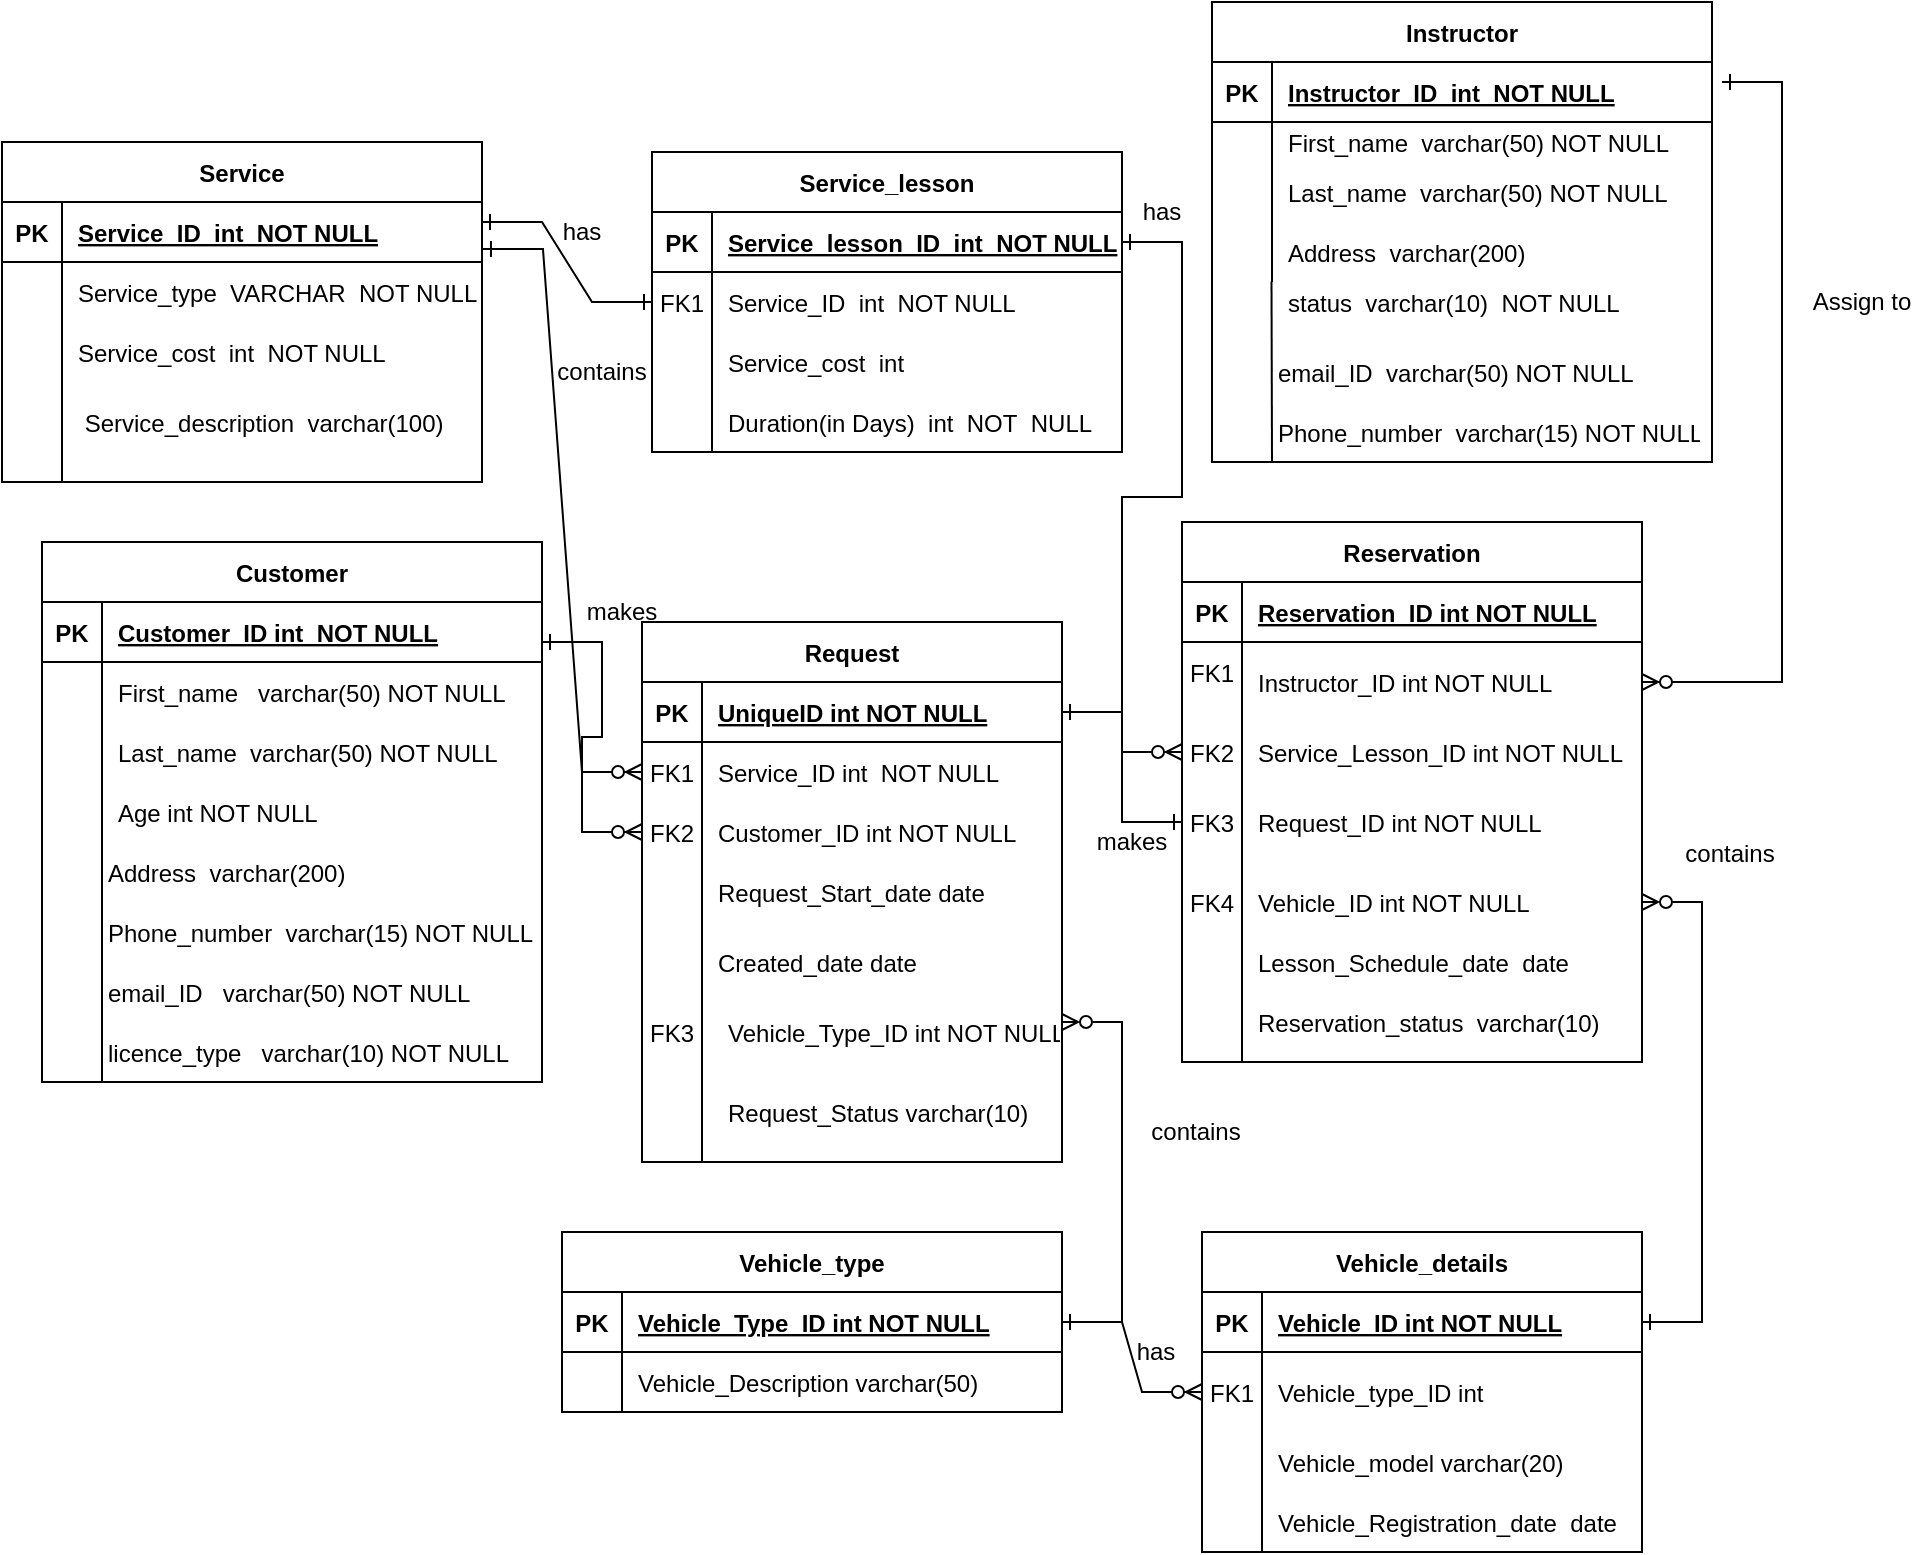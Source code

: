 <mxfile version="20.6.0" type="device"><diagram id="R2lEEEUBdFMjLlhIrx00" name="Page-1"><mxGraphModel dx="1038" dy="939" grid="0" gridSize="10" guides="1" tooltips="1" connect="1" arrows="1" fold="1" page="0" pageScale="1" pageWidth="850" pageHeight="1100" math="0" shadow="0" extFonts="Permanent Marker^https://fonts.googleapis.com/css?family=Permanent+Marker"><root><mxCell id="0"/><mxCell id="1" parent="0"/><mxCell id="l-3d-GQ9tcrO7dHnHEao-1" value="Customer" style="shape=table;startSize=30;container=1;collapsible=1;childLayout=tableLayout;fixedRows=1;rowLines=0;fontStyle=1;align=center;resizeLast=1;" parent="1" vertex="1"><mxGeometry x="300" y="60" width="250" height="270" as="geometry"/></mxCell><mxCell id="l-3d-GQ9tcrO7dHnHEao-2" value="" style="shape=tableRow;horizontal=0;startSize=0;swimlaneHead=0;swimlaneBody=0;fillColor=none;collapsible=0;dropTarget=0;points=[[0,0.5],[1,0.5]];portConstraint=eastwest;top=0;left=0;right=0;bottom=1;" parent="l-3d-GQ9tcrO7dHnHEao-1" vertex="1"><mxGeometry y="30" width="250" height="30" as="geometry"/></mxCell><mxCell id="l-3d-GQ9tcrO7dHnHEao-3" value="PK" style="shape=partialRectangle;connectable=0;fillColor=none;top=0;left=0;bottom=0;right=0;fontStyle=1;overflow=hidden;" parent="l-3d-GQ9tcrO7dHnHEao-2" vertex="1"><mxGeometry width="30" height="30" as="geometry"><mxRectangle width="30" height="30" as="alternateBounds"/></mxGeometry></mxCell><mxCell id="l-3d-GQ9tcrO7dHnHEao-4" value="Customer_ID int  NOT NULL" style="shape=partialRectangle;connectable=0;fillColor=none;top=0;left=0;bottom=0;right=0;align=left;spacingLeft=6;fontStyle=5;overflow=hidden;" parent="l-3d-GQ9tcrO7dHnHEao-2" vertex="1"><mxGeometry x="30" width="220" height="30" as="geometry"><mxRectangle width="220" height="30" as="alternateBounds"/></mxGeometry></mxCell><mxCell id="l-3d-GQ9tcrO7dHnHEao-5" value="" style="shape=tableRow;horizontal=0;startSize=0;swimlaneHead=0;swimlaneBody=0;fillColor=none;collapsible=0;dropTarget=0;points=[[0,0.5],[1,0.5]];portConstraint=eastwest;top=0;left=0;right=0;bottom=0;" parent="l-3d-GQ9tcrO7dHnHEao-1" vertex="1"><mxGeometry y="60" width="250" height="30" as="geometry"/></mxCell><mxCell id="l-3d-GQ9tcrO7dHnHEao-6" value="" style="shape=partialRectangle;connectable=0;fillColor=none;top=0;left=0;bottom=0;right=0;editable=1;overflow=hidden;" parent="l-3d-GQ9tcrO7dHnHEao-5" vertex="1"><mxGeometry width="30" height="30" as="geometry"><mxRectangle width="30" height="30" as="alternateBounds"/></mxGeometry></mxCell><mxCell id="l-3d-GQ9tcrO7dHnHEao-7" value="First_name   varchar(50) NOT NULL" style="shape=partialRectangle;connectable=0;fillColor=none;top=0;left=0;bottom=0;right=0;align=left;spacingLeft=6;overflow=hidden;" parent="l-3d-GQ9tcrO7dHnHEao-5" vertex="1"><mxGeometry x="30" width="220" height="30" as="geometry"><mxRectangle width="220" height="30" as="alternateBounds"/></mxGeometry></mxCell><mxCell id="l-3d-GQ9tcrO7dHnHEao-8" value="" style="shape=tableRow;horizontal=0;startSize=0;swimlaneHead=0;swimlaneBody=0;fillColor=none;collapsible=0;dropTarget=0;points=[[0,0.5],[1,0.5]];portConstraint=eastwest;top=0;left=0;right=0;bottom=0;" parent="l-3d-GQ9tcrO7dHnHEao-1" vertex="1"><mxGeometry y="90" width="250" height="30" as="geometry"/></mxCell><mxCell id="l-3d-GQ9tcrO7dHnHEao-9" value="" style="shape=partialRectangle;connectable=0;fillColor=none;top=0;left=0;bottom=0;right=0;editable=1;overflow=hidden;" parent="l-3d-GQ9tcrO7dHnHEao-8" vertex="1"><mxGeometry width="30" height="30" as="geometry"><mxRectangle width="30" height="30" as="alternateBounds"/></mxGeometry></mxCell><mxCell id="l-3d-GQ9tcrO7dHnHEao-10" value="Last_name  varchar(50) NOT NULL" style="shape=partialRectangle;connectable=0;fillColor=none;top=0;left=0;bottom=0;right=0;align=left;spacingLeft=6;overflow=hidden;" parent="l-3d-GQ9tcrO7dHnHEao-8" vertex="1"><mxGeometry x="30" width="220" height="30" as="geometry"><mxRectangle width="220" height="30" as="alternateBounds"/></mxGeometry></mxCell><mxCell id="l-3d-GQ9tcrO7dHnHEao-11" value="" style="shape=tableRow;horizontal=0;startSize=0;swimlaneHead=0;swimlaneBody=0;fillColor=none;collapsible=0;dropTarget=0;points=[[0,0.5],[1,0.5]];portConstraint=eastwest;top=0;left=0;right=0;bottom=0;" parent="l-3d-GQ9tcrO7dHnHEao-1" vertex="1"><mxGeometry y="120" width="250" height="30" as="geometry"/></mxCell><mxCell id="l-3d-GQ9tcrO7dHnHEao-12" value="" style="shape=partialRectangle;connectable=0;fillColor=none;top=0;left=0;bottom=0;right=0;editable=1;overflow=hidden;" parent="l-3d-GQ9tcrO7dHnHEao-11" vertex="1"><mxGeometry width="30" height="30" as="geometry"><mxRectangle width="30" height="30" as="alternateBounds"/></mxGeometry></mxCell><mxCell id="l-3d-GQ9tcrO7dHnHEao-13" value="Age int NOT NULL" style="shape=partialRectangle;connectable=0;fillColor=none;top=0;left=0;bottom=0;right=0;align=left;spacingLeft=6;overflow=hidden;" parent="l-3d-GQ9tcrO7dHnHEao-11" vertex="1"><mxGeometry x="30" width="220" height="30" as="geometry"><mxRectangle width="220" height="30" as="alternateBounds"/></mxGeometry></mxCell><mxCell id="l-3d-GQ9tcrO7dHnHEao-14" value="Address  varchar(200) " style="shape=partialRectangle;connectable=0;fillColor=none;top=0;left=0;bottom=0;right=0;align=left;spacingLeft=6;overflow=hidden;" parent="1" vertex="1"><mxGeometry x="325" y="210" width="150" height="30" as="geometry"><mxRectangle width="150" height="30" as="alternateBounds"/></mxGeometry></mxCell><mxCell id="l-3d-GQ9tcrO7dHnHEao-15" value="Phone_number  varchar(15) NOT NULL" style="shape=partialRectangle;connectable=0;fillColor=none;top=0;left=0;bottom=0;right=0;align=left;spacingLeft=6;overflow=hidden;" parent="1" vertex="1"><mxGeometry x="325" y="240" width="235" height="30" as="geometry"><mxRectangle width="150" height="30" as="alternateBounds"/></mxGeometry></mxCell><mxCell id="l-3d-GQ9tcrO7dHnHEao-16" value="" style="endArrow=none;html=1;rounded=0;" parent="1" edge="1"><mxGeometry width="50" height="50" relative="1" as="geometry"><mxPoint x="330" y="330" as="sourcePoint"/><mxPoint x="330" y="210" as="targetPoint"/></mxGeometry></mxCell><mxCell id="LC3FaNTReJZ8m2Snljhc-1" value="Request" style="shape=table;startSize=30;container=1;collapsible=1;childLayout=tableLayout;fixedRows=1;rowLines=0;fontStyle=1;align=center;resizeLast=1;" parent="1" vertex="1"><mxGeometry x="600" y="100" width="210" height="270" as="geometry"/></mxCell><mxCell id="LC3FaNTReJZ8m2Snljhc-2" value="" style="shape=tableRow;horizontal=0;startSize=0;swimlaneHead=0;swimlaneBody=0;fillColor=none;collapsible=0;dropTarget=0;points=[[0,0.5],[1,0.5]];portConstraint=eastwest;top=0;left=0;right=0;bottom=1;" parent="LC3FaNTReJZ8m2Snljhc-1" vertex="1"><mxGeometry y="30" width="210" height="30" as="geometry"/></mxCell><mxCell id="LC3FaNTReJZ8m2Snljhc-3" value="PK" style="shape=partialRectangle;connectable=0;fillColor=none;top=0;left=0;bottom=0;right=0;fontStyle=1;overflow=hidden;" parent="LC3FaNTReJZ8m2Snljhc-2" vertex="1"><mxGeometry width="30" height="30" as="geometry"><mxRectangle width="30" height="30" as="alternateBounds"/></mxGeometry></mxCell><mxCell id="LC3FaNTReJZ8m2Snljhc-4" value="UniqueID int NOT NULL" style="shape=partialRectangle;connectable=0;fillColor=none;top=0;left=0;bottom=0;right=0;align=left;spacingLeft=6;fontStyle=5;overflow=hidden;" parent="LC3FaNTReJZ8m2Snljhc-2" vertex="1"><mxGeometry x="30" width="180" height="30" as="geometry"><mxRectangle width="180" height="30" as="alternateBounds"/></mxGeometry></mxCell><mxCell id="LC3FaNTReJZ8m2Snljhc-5" value="" style="shape=tableRow;horizontal=0;startSize=0;swimlaneHead=0;swimlaneBody=0;fillColor=none;collapsible=0;dropTarget=0;points=[[0,0.5],[1,0.5]];portConstraint=eastwest;top=0;left=0;right=0;bottom=0;" parent="LC3FaNTReJZ8m2Snljhc-1" vertex="1"><mxGeometry y="60" width="210" height="30" as="geometry"/></mxCell><mxCell id="LC3FaNTReJZ8m2Snljhc-6" value="FK1" style="shape=partialRectangle;connectable=0;fillColor=none;top=0;left=0;bottom=0;right=0;editable=1;overflow=hidden;" parent="LC3FaNTReJZ8m2Snljhc-5" vertex="1"><mxGeometry width="30" height="30" as="geometry"><mxRectangle width="30" height="30" as="alternateBounds"/></mxGeometry></mxCell><mxCell id="LC3FaNTReJZ8m2Snljhc-7" value="Service_ID int  NOT NULL" style="shape=partialRectangle;connectable=0;fillColor=none;top=0;left=0;bottom=0;right=0;align=left;spacingLeft=6;overflow=hidden;" parent="LC3FaNTReJZ8m2Snljhc-5" vertex="1"><mxGeometry x="30" width="180" height="30" as="geometry"><mxRectangle width="180" height="30" as="alternateBounds"/></mxGeometry></mxCell><mxCell id="LC3FaNTReJZ8m2Snljhc-8" value="" style="shape=tableRow;horizontal=0;startSize=0;swimlaneHead=0;swimlaneBody=0;fillColor=none;collapsible=0;dropTarget=0;points=[[0,0.5],[1,0.5]];portConstraint=eastwest;top=0;left=0;right=0;bottom=0;" parent="LC3FaNTReJZ8m2Snljhc-1" vertex="1"><mxGeometry y="90" width="210" height="30" as="geometry"/></mxCell><mxCell id="LC3FaNTReJZ8m2Snljhc-9" value="" style="shape=partialRectangle;connectable=0;fillColor=none;top=0;left=0;bottom=0;right=0;editable=1;overflow=hidden;" parent="LC3FaNTReJZ8m2Snljhc-8" vertex="1"><mxGeometry width="30" height="30" as="geometry"><mxRectangle width="30" height="30" as="alternateBounds"/></mxGeometry></mxCell><mxCell id="LC3FaNTReJZ8m2Snljhc-10" value="Customer_ID int NOT NULL" style="shape=partialRectangle;connectable=0;fillColor=none;top=0;left=0;bottom=0;right=0;align=left;spacingLeft=6;overflow=hidden;" parent="LC3FaNTReJZ8m2Snljhc-8" vertex="1"><mxGeometry x="30" width="180" height="30" as="geometry"><mxRectangle width="180" height="30" as="alternateBounds"/></mxGeometry></mxCell><mxCell id="LC3FaNTReJZ8m2Snljhc-11" value="" style="shape=tableRow;horizontal=0;startSize=0;swimlaneHead=0;swimlaneBody=0;fillColor=none;collapsible=0;dropTarget=0;points=[[0,0.5],[1,0.5]];portConstraint=eastwest;top=0;left=0;right=0;bottom=0;" parent="LC3FaNTReJZ8m2Snljhc-1" vertex="1"><mxGeometry y="120" width="210" height="30" as="geometry"/></mxCell><mxCell id="LC3FaNTReJZ8m2Snljhc-12" value="" style="shape=partialRectangle;connectable=0;fillColor=none;top=0;left=0;bottom=0;right=0;editable=1;overflow=hidden;" parent="LC3FaNTReJZ8m2Snljhc-11" vertex="1"><mxGeometry width="30" height="30" as="geometry"><mxRectangle width="30" height="30" as="alternateBounds"/></mxGeometry></mxCell><mxCell id="LC3FaNTReJZ8m2Snljhc-13" value="Request_Start_date date" style="shape=partialRectangle;connectable=0;fillColor=none;top=0;left=0;bottom=0;right=0;align=left;spacingLeft=6;overflow=hidden;" parent="LC3FaNTReJZ8m2Snljhc-11" vertex="1"><mxGeometry x="30" width="180" height="30" as="geometry"><mxRectangle width="180" height="30" as="alternateBounds"/></mxGeometry></mxCell><mxCell id="LC3FaNTReJZ8m2Snljhc-27" value="email_ID   varchar(50) NOT NULL" style="shape=partialRectangle;connectable=0;fillColor=none;top=0;left=0;bottom=0;right=0;align=left;spacingLeft=6;overflow=hidden;" parent="1" vertex="1"><mxGeometry x="325" y="270" width="195" height="30" as="geometry"><mxRectangle width="150" height="30" as="alternateBounds"/></mxGeometry></mxCell><mxCell id="LC3FaNTReJZ8m2Snljhc-28" value="licence_type   varchar(10) NOT NULL" style="shape=partialRectangle;connectable=0;fillColor=none;top=0;left=0;bottom=0;right=0;align=left;spacingLeft=6;overflow=hidden;" parent="1" vertex="1"><mxGeometry x="325" y="300" width="215" height="30" as="geometry"><mxRectangle width="150" height="30" as="alternateBounds"/></mxGeometry></mxCell><mxCell id="LC3FaNTReJZ8m2Snljhc-29" value="" style="shape=tableRow;horizontal=0;startSize=0;swimlaneHead=0;swimlaneBody=0;fillColor=none;collapsible=0;dropTarget=0;points=[[0,0.5],[1,0.5]];portConstraint=eastwest;top=0;left=0;right=0;bottom=0;" parent="1" vertex="1"><mxGeometry x="610" y="300" width="180" height="30" as="geometry"/></mxCell><mxCell id="LC3FaNTReJZ8m2Snljhc-30" value="" style="shape=partialRectangle;connectable=0;fillColor=none;top=0;left=0;bottom=0;right=0;editable=1;overflow=hidden;" parent="LC3FaNTReJZ8m2Snljhc-29" vertex="1"><mxGeometry width="30" height="30" as="geometry"><mxRectangle width="30" height="30" as="alternateBounds"/></mxGeometry></mxCell><mxCell id="LC3FaNTReJZ8m2Snljhc-32" value="" style="shape=tableRow;horizontal=0;startSize=0;swimlaneHead=0;swimlaneBody=0;fillColor=none;collapsible=0;dropTarget=0;points=[[0,0.5],[1,0.5]];portConstraint=eastwest;top=0;left=0;right=0;bottom=0;" parent="1" vertex="1"><mxGeometry x="620" y="310" width="180" height="30" as="geometry"/></mxCell><mxCell id="LC3FaNTReJZ8m2Snljhc-33" value="" style="shape=partialRectangle;connectable=0;fillColor=none;top=0;left=0;bottom=0;right=0;editable=1;overflow=hidden;" parent="LC3FaNTReJZ8m2Snljhc-32" vertex="1"><mxGeometry width="30" height="30" as="geometry"><mxRectangle width="30" height="30" as="alternateBounds"/></mxGeometry></mxCell><mxCell id="LC3FaNTReJZ8m2Snljhc-35" value="" style="shape=tableRow;horizontal=0;startSize=0;swimlaneHead=0;swimlaneBody=0;fillColor=none;collapsible=0;dropTarget=0;points=[[0,0.5],[1,0.5]];portConstraint=eastwest;top=0;left=0;right=0;bottom=0;" parent="1" vertex="1"><mxGeometry x="630" y="320" width="180" height="30" as="geometry"/></mxCell><mxCell id="LC3FaNTReJZ8m2Snljhc-36" value="" style="shape=partialRectangle;connectable=0;fillColor=none;top=0;left=0;bottom=0;right=0;editable=1;overflow=hidden;" parent="LC3FaNTReJZ8m2Snljhc-35" vertex="1"><mxGeometry width="30" height="30" as="geometry"><mxRectangle width="30" height="30" as="alternateBounds"/></mxGeometry></mxCell><mxCell id="LC3FaNTReJZ8m2Snljhc-38" value="" style="shape=tableRow;horizontal=0;startSize=0;swimlaneHead=0;swimlaneBody=0;fillColor=none;collapsible=0;dropTarget=0;points=[[0,0.5],[1,0.5]];portConstraint=eastwest;top=0;left=0;right=0;bottom=0;" parent="1" vertex="1"><mxGeometry x="600" y="420" width="180" height="30" as="geometry"/></mxCell><mxCell id="LC3FaNTReJZ8m2Snljhc-39" value="" style="shape=partialRectangle;connectable=0;fillColor=none;top=0;left=0;bottom=0;right=0;editable=1;overflow=hidden;" parent="LC3FaNTReJZ8m2Snljhc-38" vertex="1"><mxGeometry width="30" height="30" as="geometry"><mxRectangle width="30" height="30" as="alternateBounds"/></mxGeometry></mxCell><mxCell id="LC3FaNTReJZ8m2Snljhc-37" value="" style="shape=partialRectangle;connectable=0;fillColor=none;top=0;left=0;bottom=0;right=0;align=left;spacingLeft=6;overflow=hidden;" parent="1" vertex="1"><mxGeometry x="630" y="410" width="150" height="30" as="geometry"><mxRectangle width="150" height="30" as="alternateBounds"/></mxGeometry></mxCell><mxCell id="LC3FaNTReJZ8m2Snljhc-34" value="Vehicle_Type_ID int NOT NULL" style="shape=partialRectangle;connectable=0;fillColor=none;top=0;left=0;bottom=0;right=0;align=left;spacingLeft=6;overflow=hidden;" parent="1" vertex="1"><mxGeometry x="635" y="290" width="175" height="30" as="geometry"><mxRectangle width="150" height="30" as="alternateBounds"/></mxGeometry></mxCell><mxCell id="LC3FaNTReJZ8m2Snljhc-31" value="Request_Status varchar(10)" style="shape=partialRectangle;connectable=0;fillColor=none;top=0;left=0;bottom=0;right=0;align=left;spacingLeft=6;overflow=hidden;" parent="1" vertex="1"><mxGeometry x="635" y="330" width="165" height="30" as="geometry"><mxRectangle width="150" height="30" as="alternateBounds"/></mxGeometry></mxCell><mxCell id="LC3FaNTReJZ8m2Snljhc-41" value="" style="endArrow=none;html=1;rounded=0;" parent="1" edge="1"><mxGeometry width="50" height="50" relative="1" as="geometry"><mxPoint x="630" y="370" as="sourcePoint"/><mxPoint x="630" y="250" as="targetPoint"/></mxGeometry></mxCell><mxCell id="LC3FaNTReJZ8m2Snljhc-42" value="" style="edgeStyle=entityRelationEdgeStyle;fontSize=12;html=1;endArrow=ERzeroToMany;startArrow=ERone;rounded=0;exitX=1.002;exitY=0.784;exitDx=0;exitDy=0;entryX=0;entryY=0.5;entryDx=0;entryDy=0;startFill=0;exitPerimeter=0;" parent="1" source="LC3FaNTReJZ8m2Snljhc-131" target="LC3FaNTReJZ8m2Snljhc-5" edge="1"><mxGeometry width="100" height="100" relative="1" as="geometry"><mxPoint x="570" y="200" as="sourcePoint"/><mxPoint x="670" y="100" as="targetPoint"/></mxGeometry></mxCell><mxCell id="LC3FaNTReJZ8m2Snljhc-70" value="Vehicle_details" style="shape=table;startSize=30;container=1;collapsible=1;childLayout=tableLayout;fixedRows=1;rowLines=0;fontStyle=1;align=center;resizeLast=1;" parent="1" vertex="1"><mxGeometry x="880" y="405" width="220" height="160" as="geometry"/></mxCell><mxCell id="LC3FaNTReJZ8m2Snljhc-71" value="" style="shape=tableRow;horizontal=0;startSize=0;swimlaneHead=0;swimlaneBody=0;fillColor=none;collapsible=0;dropTarget=0;points=[[0,0.5],[1,0.5]];portConstraint=eastwest;top=0;left=0;right=0;bottom=1;" parent="LC3FaNTReJZ8m2Snljhc-70" vertex="1"><mxGeometry y="30" width="220" height="30" as="geometry"/></mxCell><mxCell id="LC3FaNTReJZ8m2Snljhc-72" value="PK" style="shape=partialRectangle;connectable=0;fillColor=none;top=0;left=0;bottom=0;right=0;fontStyle=1;overflow=hidden;" parent="LC3FaNTReJZ8m2Snljhc-71" vertex="1"><mxGeometry width="30" height="30" as="geometry"><mxRectangle width="30" height="30" as="alternateBounds"/></mxGeometry></mxCell><mxCell id="LC3FaNTReJZ8m2Snljhc-73" value="Vehicle_ID int NOT NULL" style="shape=partialRectangle;connectable=0;fillColor=none;top=0;left=0;bottom=0;right=0;align=left;spacingLeft=6;fontStyle=5;overflow=hidden;" parent="LC3FaNTReJZ8m2Snljhc-71" vertex="1"><mxGeometry x="30" width="190" height="30" as="geometry"><mxRectangle width="190" height="30" as="alternateBounds"/></mxGeometry></mxCell><mxCell id="LC3FaNTReJZ8m2Snljhc-74" value="" style="shape=tableRow;horizontal=0;startSize=0;swimlaneHead=0;swimlaneBody=0;fillColor=none;collapsible=0;dropTarget=0;points=[[0,0.5],[1,0.5]];portConstraint=eastwest;top=0;left=0;right=0;bottom=0;" parent="LC3FaNTReJZ8m2Snljhc-70" vertex="1"><mxGeometry y="60" width="220" height="40" as="geometry"/></mxCell><mxCell id="LC3FaNTReJZ8m2Snljhc-75" value="" style="shape=partialRectangle;connectable=0;fillColor=none;top=0;left=0;bottom=0;right=0;editable=1;overflow=hidden;" parent="LC3FaNTReJZ8m2Snljhc-74" vertex="1"><mxGeometry width="30" height="40" as="geometry"><mxRectangle width="30" height="40" as="alternateBounds"/></mxGeometry></mxCell><mxCell id="LC3FaNTReJZ8m2Snljhc-76" value="Vehicle_type_ID int" style="shape=partialRectangle;connectable=0;fillColor=none;top=0;left=0;bottom=0;right=0;align=left;spacingLeft=6;overflow=hidden;" parent="LC3FaNTReJZ8m2Snljhc-74" vertex="1"><mxGeometry x="30" width="190" height="40" as="geometry"><mxRectangle width="190" height="40" as="alternateBounds"/></mxGeometry></mxCell><mxCell id="LC3FaNTReJZ8m2Snljhc-77" value="" style="shape=tableRow;horizontal=0;startSize=0;swimlaneHead=0;swimlaneBody=0;fillColor=none;collapsible=0;dropTarget=0;points=[[0,0.5],[1,0.5]];portConstraint=eastwest;top=0;left=0;right=0;bottom=0;" parent="LC3FaNTReJZ8m2Snljhc-70" vertex="1"><mxGeometry y="100" width="220" height="30" as="geometry"/></mxCell><mxCell id="LC3FaNTReJZ8m2Snljhc-78" value="" style="shape=partialRectangle;connectable=0;fillColor=none;top=0;left=0;bottom=0;right=0;editable=1;overflow=hidden;" parent="LC3FaNTReJZ8m2Snljhc-77" vertex="1"><mxGeometry width="30" height="30" as="geometry"><mxRectangle width="30" height="30" as="alternateBounds"/></mxGeometry></mxCell><mxCell id="LC3FaNTReJZ8m2Snljhc-79" value="Vehicle_model varchar(20)" style="shape=partialRectangle;connectable=0;fillColor=none;top=0;left=0;bottom=0;right=0;align=left;spacingLeft=6;overflow=hidden;" parent="LC3FaNTReJZ8m2Snljhc-77" vertex="1"><mxGeometry x="30" width="190" height="30" as="geometry"><mxRectangle width="190" height="30" as="alternateBounds"/></mxGeometry></mxCell><mxCell id="LC3FaNTReJZ8m2Snljhc-80" value="" style="shape=tableRow;horizontal=0;startSize=0;swimlaneHead=0;swimlaneBody=0;fillColor=none;collapsible=0;dropTarget=0;points=[[0,0.5],[1,0.5]];portConstraint=eastwest;top=0;left=0;right=0;bottom=0;" parent="LC3FaNTReJZ8m2Snljhc-70" vertex="1"><mxGeometry y="130" width="220" height="30" as="geometry"/></mxCell><mxCell id="LC3FaNTReJZ8m2Snljhc-81" value="" style="shape=partialRectangle;connectable=0;fillColor=none;top=0;left=0;bottom=0;right=0;editable=1;overflow=hidden;" parent="LC3FaNTReJZ8m2Snljhc-80" vertex="1"><mxGeometry width="30" height="30" as="geometry"><mxRectangle width="30" height="30" as="alternateBounds"/></mxGeometry></mxCell><mxCell id="LC3FaNTReJZ8m2Snljhc-82" value="Vehicle_Registration_date  date" style="shape=partialRectangle;connectable=0;fillColor=none;top=0;left=0;bottom=0;right=0;align=left;spacingLeft=6;overflow=hidden;" parent="LC3FaNTReJZ8m2Snljhc-80" vertex="1"><mxGeometry x="30" width="190" height="30" as="geometry"><mxRectangle width="190" height="30" as="alternateBounds"/></mxGeometry></mxCell><mxCell id="LC3FaNTReJZ8m2Snljhc-84" value="" style="edgeStyle=entityRelationEdgeStyle;fontSize=12;html=1;endArrow=ERone;startArrow=ERzeroToMany;rounded=0;startFill=0;endFill=0;" parent="1" target="LC3FaNTReJZ8m2Snljhc-144" edge="1"><mxGeometry width="100" height="100" relative="1" as="geometry"><mxPoint x="810" y="300" as="sourcePoint"/><mxPoint x="790" y="380" as="targetPoint"/></mxGeometry></mxCell><mxCell id="LC3FaNTReJZ8m2Snljhc-85" value="Reservation" style="shape=table;startSize=30;container=1;collapsible=1;childLayout=tableLayout;fixedRows=1;rowLines=0;fontStyle=1;align=center;resizeLast=1;" parent="1" vertex="1"><mxGeometry x="870" y="50" width="230" height="270" as="geometry"/></mxCell><mxCell id="LC3FaNTReJZ8m2Snljhc-86" value="" style="shape=tableRow;horizontal=0;startSize=0;swimlaneHead=0;swimlaneBody=0;fillColor=none;collapsible=0;dropTarget=0;points=[[0,0.5],[1,0.5]];portConstraint=eastwest;top=0;left=0;right=0;bottom=1;" parent="LC3FaNTReJZ8m2Snljhc-85" vertex="1"><mxGeometry y="30" width="230" height="30" as="geometry"/></mxCell><mxCell id="LC3FaNTReJZ8m2Snljhc-87" value="PK" style="shape=partialRectangle;connectable=0;fillColor=none;top=0;left=0;bottom=0;right=0;fontStyle=1;overflow=hidden;" parent="LC3FaNTReJZ8m2Snljhc-86" vertex="1"><mxGeometry width="30" height="30" as="geometry"><mxRectangle width="30" height="30" as="alternateBounds"/></mxGeometry></mxCell><mxCell id="LC3FaNTReJZ8m2Snljhc-88" value="Reservation_ID int NOT NULL" style="shape=partialRectangle;connectable=0;fillColor=none;top=0;left=0;bottom=0;right=0;align=left;spacingLeft=6;fontStyle=5;overflow=hidden;" parent="LC3FaNTReJZ8m2Snljhc-86" vertex="1"><mxGeometry x="30" width="200" height="30" as="geometry"><mxRectangle width="200" height="30" as="alternateBounds"/></mxGeometry></mxCell><mxCell id="LC3FaNTReJZ8m2Snljhc-89" value="" style="shape=tableRow;horizontal=0;startSize=0;swimlaneHead=0;swimlaneBody=0;fillColor=none;collapsible=0;dropTarget=0;points=[[0,0.5],[1,0.5]];portConstraint=eastwest;top=0;left=0;right=0;bottom=0;" parent="LC3FaNTReJZ8m2Snljhc-85" vertex="1"><mxGeometry y="60" width="230" height="40" as="geometry"/></mxCell><mxCell id="LC3FaNTReJZ8m2Snljhc-90" value="" style="shape=partialRectangle;connectable=0;fillColor=none;top=0;left=0;bottom=0;right=0;editable=1;overflow=hidden;" parent="LC3FaNTReJZ8m2Snljhc-89" vertex="1"><mxGeometry width="30" height="40" as="geometry"><mxRectangle width="30" height="40" as="alternateBounds"/></mxGeometry></mxCell><mxCell id="LC3FaNTReJZ8m2Snljhc-91" value="Instructor_ID int NOT NULL" style="shape=partialRectangle;connectable=0;fillColor=none;top=0;left=0;bottom=0;right=0;align=left;spacingLeft=6;overflow=hidden;" parent="LC3FaNTReJZ8m2Snljhc-89" vertex="1"><mxGeometry x="30" width="200" height="40" as="geometry"><mxRectangle width="200" height="40" as="alternateBounds"/></mxGeometry></mxCell><mxCell id="LC3FaNTReJZ8m2Snljhc-92" value="" style="shape=tableRow;horizontal=0;startSize=0;swimlaneHead=0;swimlaneBody=0;fillColor=none;collapsible=0;dropTarget=0;points=[[0,0.5],[1,0.5]];portConstraint=eastwest;top=0;left=0;right=0;bottom=0;" parent="LC3FaNTReJZ8m2Snljhc-85" vertex="1"><mxGeometry y="100" width="230" height="30" as="geometry"/></mxCell><mxCell id="LC3FaNTReJZ8m2Snljhc-93" value="" style="shape=partialRectangle;connectable=0;fillColor=none;top=0;left=0;bottom=0;right=0;editable=1;overflow=hidden;" parent="LC3FaNTReJZ8m2Snljhc-92" vertex="1"><mxGeometry width="30" height="30" as="geometry"><mxRectangle width="30" height="30" as="alternateBounds"/></mxGeometry></mxCell><mxCell id="LC3FaNTReJZ8m2Snljhc-94" value="Service_Lesson_ID int NOT NULL" style="shape=partialRectangle;connectable=0;fillColor=none;top=0;left=0;bottom=0;right=0;align=left;spacingLeft=6;overflow=hidden;" parent="LC3FaNTReJZ8m2Snljhc-92" vertex="1"><mxGeometry x="30" width="200" height="30" as="geometry"><mxRectangle width="200" height="30" as="alternateBounds"/></mxGeometry></mxCell><mxCell id="LC3FaNTReJZ8m2Snljhc-95" value="" style="shape=tableRow;horizontal=0;startSize=0;swimlaneHead=0;swimlaneBody=0;fillColor=none;collapsible=0;dropTarget=0;points=[[0,0.5],[1,0.5]];portConstraint=eastwest;top=0;left=0;right=0;bottom=0;" parent="LC3FaNTReJZ8m2Snljhc-85" vertex="1"><mxGeometry y="130" width="230" height="40" as="geometry"/></mxCell><mxCell id="LC3FaNTReJZ8m2Snljhc-96" value="" style="shape=partialRectangle;connectable=0;fillColor=none;top=0;left=0;bottom=0;right=0;editable=1;overflow=hidden;" parent="LC3FaNTReJZ8m2Snljhc-95" vertex="1"><mxGeometry width="30" height="40" as="geometry"><mxRectangle width="30" height="40" as="alternateBounds"/></mxGeometry></mxCell><mxCell id="LC3FaNTReJZ8m2Snljhc-97" value="Request_ID int NOT NULL" style="shape=partialRectangle;connectable=0;fillColor=none;top=0;left=0;bottom=0;right=0;align=left;spacingLeft=6;overflow=hidden;" parent="LC3FaNTReJZ8m2Snljhc-95" vertex="1"><mxGeometry x="30" width="200" height="40" as="geometry"><mxRectangle width="200" height="40" as="alternateBounds"/></mxGeometry></mxCell><mxCell id="LC3FaNTReJZ8m2Snljhc-99" value="Vehicle_ID int NOT NULL" style="shape=partialRectangle;connectable=0;fillColor=none;top=0;left=0;bottom=0;right=0;align=left;spacingLeft=6;overflow=hidden;" parent="1" vertex="1"><mxGeometry x="900" y="220" width="150" height="40" as="geometry"><mxRectangle width="150" height="40" as="alternateBounds"/></mxGeometry></mxCell><mxCell id="LC3FaNTReJZ8m2Snljhc-100" value="Lesson_Schedule_date  date" style="shape=partialRectangle;connectable=0;fillColor=none;top=0;left=0;bottom=0;right=0;align=left;spacingLeft=6;overflow=hidden;" parent="1" vertex="1"><mxGeometry x="900" y="250" width="190" height="40" as="geometry"><mxRectangle width="150" height="40" as="alternateBounds"/></mxGeometry></mxCell><mxCell id="LC3FaNTReJZ8m2Snljhc-101" value="Reservation_status  varchar(10)" style="shape=partialRectangle;connectable=0;fillColor=none;top=0;left=0;bottom=0;right=0;align=left;spacingLeft=6;overflow=hidden;" parent="1" vertex="1"><mxGeometry x="900" y="280" width="190" height="40" as="geometry"><mxRectangle width="150" height="40" as="alternateBounds"/></mxGeometry></mxCell><mxCell id="LC3FaNTReJZ8m2Snljhc-102" value="" style="endArrow=none;html=1;rounded=0;" parent="1" edge="1"><mxGeometry width="50" height="50" relative="1" as="geometry"><mxPoint x="900" y="320" as="sourcePoint"/><mxPoint x="900" y="220" as="targetPoint"/></mxGeometry></mxCell><mxCell id="LC3FaNTReJZ8m2Snljhc-103" value="" style="edgeStyle=entityRelationEdgeStyle;fontSize=12;html=1;endArrow=ERone;startArrow=ERone;rounded=0;exitX=1;exitY=0.5;exitDx=0;exitDy=0;entryX=0;entryY=0.5;entryDx=0;entryDy=0;endFill=0;startFill=0;" parent="1" source="LC3FaNTReJZ8m2Snljhc-2" target="LC3FaNTReJZ8m2Snljhc-95" edge="1"><mxGeometry width="100" height="100" relative="1" as="geometry"><mxPoint x="820" y="190" as="sourcePoint"/><mxPoint x="920" y="90" as="targetPoint"/></mxGeometry></mxCell><mxCell id="LC3FaNTReJZ8m2Snljhc-104" value="" style="edgeStyle=entityRelationEdgeStyle;fontSize=12;html=1;endArrow=ERone;startArrow=ERzeroToMany;rounded=0;startFill=0;endFill=0;" parent="1" target="LC3FaNTReJZ8m2Snljhc-71" edge="1"><mxGeometry width="100" height="100" relative="1" as="geometry"><mxPoint x="1100" y="240" as="sourcePoint"/><mxPoint x="1150" y="100" as="targetPoint"/></mxGeometry></mxCell><mxCell id="LC3FaNTReJZ8m2Snljhc-106" value="Instructor" style="shape=table;startSize=30;container=1;collapsible=1;childLayout=tableLayout;fixedRows=1;rowLines=0;fontStyle=1;align=center;resizeLast=1;" parent="1" vertex="1"><mxGeometry x="885" y="-210" width="250" height="230" as="geometry"/></mxCell><mxCell id="LC3FaNTReJZ8m2Snljhc-107" value="" style="shape=tableRow;horizontal=0;startSize=0;swimlaneHead=0;swimlaneBody=0;fillColor=none;collapsible=0;dropTarget=0;points=[[0,0.5],[1,0.5]];portConstraint=eastwest;top=0;left=0;right=0;bottom=1;" parent="LC3FaNTReJZ8m2Snljhc-106" vertex="1"><mxGeometry y="30" width="250" height="30" as="geometry"/></mxCell><mxCell id="LC3FaNTReJZ8m2Snljhc-108" value="PK" style="shape=partialRectangle;connectable=0;fillColor=none;top=0;left=0;bottom=0;right=0;fontStyle=1;overflow=hidden;" parent="LC3FaNTReJZ8m2Snljhc-107" vertex="1"><mxGeometry width="30" height="30" as="geometry"><mxRectangle width="30" height="30" as="alternateBounds"/></mxGeometry></mxCell><mxCell id="LC3FaNTReJZ8m2Snljhc-109" value="Instructor_ID  int  NOT NULL" style="shape=partialRectangle;connectable=0;fillColor=none;top=0;left=0;bottom=0;right=0;align=left;spacingLeft=6;fontStyle=5;overflow=hidden;" parent="LC3FaNTReJZ8m2Snljhc-107" vertex="1"><mxGeometry x="30" width="220" height="30" as="geometry"><mxRectangle width="220" height="30" as="alternateBounds"/></mxGeometry></mxCell><mxCell id="LC3FaNTReJZ8m2Snljhc-110" value="" style="shape=tableRow;horizontal=0;startSize=0;swimlaneHead=0;swimlaneBody=0;fillColor=none;collapsible=0;dropTarget=0;points=[[0,0.5],[1,0.5]];portConstraint=eastwest;top=0;left=0;right=0;bottom=0;" parent="LC3FaNTReJZ8m2Snljhc-106" vertex="1"><mxGeometry y="60" width="250" height="20" as="geometry"/></mxCell><mxCell id="LC3FaNTReJZ8m2Snljhc-111" value="" style="shape=partialRectangle;connectable=0;fillColor=none;top=0;left=0;bottom=0;right=0;editable=1;overflow=hidden;" parent="LC3FaNTReJZ8m2Snljhc-110" vertex="1"><mxGeometry width="30" height="20" as="geometry"><mxRectangle width="30" height="20" as="alternateBounds"/></mxGeometry></mxCell><mxCell id="LC3FaNTReJZ8m2Snljhc-112" value="First_name  varchar(50) NOT NULL" style="shape=partialRectangle;connectable=0;fillColor=none;top=0;left=0;bottom=0;right=0;align=left;spacingLeft=6;overflow=hidden;" parent="LC3FaNTReJZ8m2Snljhc-110" vertex="1"><mxGeometry x="30" width="220" height="20" as="geometry"><mxRectangle width="220" height="20" as="alternateBounds"/></mxGeometry></mxCell><mxCell id="LC3FaNTReJZ8m2Snljhc-113" value="" style="shape=tableRow;horizontal=0;startSize=0;swimlaneHead=0;swimlaneBody=0;fillColor=none;collapsible=0;dropTarget=0;points=[[0,0.5],[1,0.5]];portConstraint=eastwest;top=0;left=0;right=0;bottom=0;" parent="LC3FaNTReJZ8m2Snljhc-106" vertex="1"><mxGeometry y="80" width="250" height="30" as="geometry"/></mxCell><mxCell id="LC3FaNTReJZ8m2Snljhc-114" value="" style="shape=partialRectangle;connectable=0;fillColor=none;top=0;left=0;bottom=0;right=0;editable=1;overflow=hidden;" parent="LC3FaNTReJZ8m2Snljhc-113" vertex="1"><mxGeometry width="30" height="30" as="geometry"><mxRectangle width="30" height="30" as="alternateBounds"/></mxGeometry></mxCell><mxCell id="LC3FaNTReJZ8m2Snljhc-115" value="Last_name  varchar(50) NOT NULL" style="shape=partialRectangle;connectable=0;fillColor=none;top=0;left=0;bottom=0;right=0;align=left;spacingLeft=6;overflow=hidden;" parent="LC3FaNTReJZ8m2Snljhc-113" vertex="1"><mxGeometry x="30" width="220" height="30" as="geometry"><mxRectangle width="220" height="30" as="alternateBounds"/></mxGeometry></mxCell><mxCell id="LC3FaNTReJZ8m2Snljhc-116" value="" style="shape=tableRow;horizontal=0;startSize=0;swimlaneHead=0;swimlaneBody=0;fillColor=none;collapsible=0;dropTarget=0;points=[[0,0.5],[1,0.5]];portConstraint=eastwest;top=0;left=0;right=0;bottom=0;" parent="LC3FaNTReJZ8m2Snljhc-106" vertex="1"><mxGeometry y="110" width="250" height="30" as="geometry"/></mxCell><mxCell id="LC3FaNTReJZ8m2Snljhc-117" value="" style="shape=partialRectangle;connectable=0;fillColor=none;top=0;left=0;bottom=0;right=0;editable=1;overflow=hidden;" parent="LC3FaNTReJZ8m2Snljhc-116" vertex="1"><mxGeometry width="30" height="30" as="geometry"><mxRectangle width="30" height="30" as="alternateBounds"/></mxGeometry></mxCell><mxCell id="LC3FaNTReJZ8m2Snljhc-118" value="Address  varchar(200)" style="shape=partialRectangle;connectable=0;fillColor=none;top=0;left=0;bottom=0;right=0;align=left;spacingLeft=6;overflow=hidden;" parent="LC3FaNTReJZ8m2Snljhc-116" vertex="1"><mxGeometry x="30" width="220" height="30" as="geometry"><mxRectangle width="220" height="30" as="alternateBounds"/></mxGeometry></mxCell><mxCell id="LC3FaNTReJZ8m2Snljhc-122" value="" style="shape=tableRow;horizontal=0;startSize=0;swimlaneHead=0;swimlaneBody=0;fillColor=none;collapsible=0;dropTarget=0;points=[[0,0.5],[1,0.5]];portConstraint=eastwest;top=0;left=0;right=0;bottom=0;" parent="1" vertex="1"><mxGeometry x="635" y="30" width="180" height="30" as="geometry"/></mxCell><mxCell id="LC3FaNTReJZ8m2Snljhc-123" value="" style="shape=partialRectangle;connectable=0;fillColor=none;top=0;left=0;bottom=0;right=0;editable=1;overflow=hidden;" parent="LC3FaNTReJZ8m2Snljhc-122" vertex="1"><mxGeometry width="30" height="30" as="geometry"><mxRectangle width="30" height="30" as="alternateBounds"/></mxGeometry></mxCell><mxCell id="LC3FaNTReJZ8m2Snljhc-124" value="Phone_number  varchar(15) NOT NULL" style="shape=partialRectangle;connectable=0;fillColor=none;top=0;left=0;bottom=0;right=0;align=left;spacingLeft=6;overflow=hidden;" parent="1" vertex="1"><mxGeometry x="910" y="-10" width="220" height="30" as="geometry"><mxRectangle width="150" height="30" as="alternateBounds"/></mxGeometry></mxCell><mxCell id="LC3FaNTReJZ8m2Snljhc-121" value="email_ID  varchar(50) NOT NULL" style="shape=partialRectangle;connectable=0;fillColor=none;top=0;left=0;bottom=0;right=0;align=left;spacingLeft=6;overflow=hidden;" parent="1" vertex="1"><mxGeometry x="910" y="-40" width="200" height="30" as="geometry"><mxRectangle width="150" height="30" as="alternateBounds"/></mxGeometry></mxCell><mxCell id="LC3FaNTReJZ8m2Snljhc-128" value="" style="endArrow=none;html=1;rounded=0;entryX=0.119;entryY=0.993;entryDx=0;entryDy=0;entryPerimeter=0;" parent="1" target="LC3FaNTReJZ8m2Snljhc-116" edge="1"><mxGeometry width="50" height="50" relative="1" as="geometry"><mxPoint x="915" y="20" as="sourcePoint"/><mxPoint x="910" y="-50" as="targetPoint"/></mxGeometry></mxCell><mxCell id="LC3FaNTReJZ8m2Snljhc-129" value="" style="edgeStyle=entityRelationEdgeStyle;fontSize=12;html=1;endArrow=ERzeroToMany;startArrow=ERone;rounded=0;entryX=1;entryY=0.5;entryDx=0;entryDy=0;startFill=0;" parent="1" target="LC3FaNTReJZ8m2Snljhc-89" edge="1"><mxGeometry width="100" height="100" relative="1" as="geometry"><mxPoint x="1140" y="-170" as="sourcePoint"/><mxPoint x="980" y="-50" as="targetPoint"/></mxGeometry></mxCell><mxCell id="LC3FaNTReJZ8m2Snljhc-130" value="Service" style="shape=table;startSize=30;container=1;collapsible=1;childLayout=tableLayout;fixedRows=1;rowLines=0;fontStyle=1;align=center;resizeLast=1;" parent="1" vertex="1"><mxGeometry x="280" y="-140" width="240" height="170" as="geometry"/></mxCell><mxCell id="LC3FaNTReJZ8m2Snljhc-131" value="" style="shape=tableRow;horizontal=0;startSize=0;swimlaneHead=0;swimlaneBody=0;fillColor=none;collapsible=0;dropTarget=0;points=[[0,0.5],[1,0.5]];portConstraint=eastwest;top=0;left=0;right=0;bottom=1;" parent="LC3FaNTReJZ8m2Snljhc-130" vertex="1"><mxGeometry y="30" width="240" height="30" as="geometry"/></mxCell><mxCell id="LC3FaNTReJZ8m2Snljhc-132" value="PK" style="shape=partialRectangle;connectable=0;fillColor=none;top=0;left=0;bottom=0;right=0;fontStyle=1;overflow=hidden;" parent="LC3FaNTReJZ8m2Snljhc-131" vertex="1"><mxGeometry width="30" height="30" as="geometry"><mxRectangle width="30" height="30" as="alternateBounds"/></mxGeometry></mxCell><mxCell id="LC3FaNTReJZ8m2Snljhc-133" value="Service_ID  int  NOT NULL" style="shape=partialRectangle;connectable=0;fillColor=none;top=0;left=0;bottom=0;right=0;align=left;spacingLeft=6;fontStyle=5;overflow=hidden;" parent="LC3FaNTReJZ8m2Snljhc-131" vertex="1"><mxGeometry x="30" width="210" height="30" as="geometry"><mxRectangle width="210" height="30" as="alternateBounds"/></mxGeometry></mxCell><mxCell id="LC3FaNTReJZ8m2Snljhc-134" value="" style="shape=tableRow;horizontal=0;startSize=0;swimlaneHead=0;swimlaneBody=0;fillColor=none;collapsible=0;dropTarget=0;points=[[0,0.5],[1,0.5]];portConstraint=eastwest;top=0;left=0;right=0;bottom=0;" parent="LC3FaNTReJZ8m2Snljhc-130" vertex="1"><mxGeometry y="60" width="240" height="30" as="geometry"/></mxCell><mxCell id="LC3FaNTReJZ8m2Snljhc-135" value="" style="shape=partialRectangle;connectable=0;fillColor=none;top=0;left=0;bottom=0;right=0;editable=1;overflow=hidden;" parent="LC3FaNTReJZ8m2Snljhc-134" vertex="1"><mxGeometry width="30" height="30" as="geometry"><mxRectangle width="30" height="30" as="alternateBounds"/></mxGeometry></mxCell><mxCell id="LC3FaNTReJZ8m2Snljhc-136" value="Service_type  VARCHAR  NOT NULL" style="shape=partialRectangle;connectable=0;fillColor=none;top=0;left=0;bottom=0;right=0;align=left;spacingLeft=6;overflow=hidden;" parent="LC3FaNTReJZ8m2Snljhc-134" vertex="1"><mxGeometry x="30" width="210" height="30" as="geometry"><mxRectangle width="210" height="30" as="alternateBounds"/></mxGeometry></mxCell><mxCell id="LC3FaNTReJZ8m2Snljhc-137" value="" style="shape=tableRow;horizontal=0;startSize=0;swimlaneHead=0;swimlaneBody=0;fillColor=none;collapsible=0;dropTarget=0;points=[[0,0.5],[1,0.5]];portConstraint=eastwest;top=0;left=0;right=0;bottom=0;" parent="LC3FaNTReJZ8m2Snljhc-130" vertex="1"><mxGeometry y="90" width="240" height="30" as="geometry"/></mxCell><mxCell id="LC3FaNTReJZ8m2Snljhc-138" value="" style="shape=partialRectangle;connectable=0;fillColor=none;top=0;left=0;bottom=0;right=0;editable=1;overflow=hidden;" parent="LC3FaNTReJZ8m2Snljhc-137" vertex="1"><mxGeometry width="30" height="30" as="geometry"><mxRectangle width="30" height="30" as="alternateBounds"/></mxGeometry></mxCell><mxCell id="LC3FaNTReJZ8m2Snljhc-139" value="Service_cost  int  NOT NULL" style="shape=partialRectangle;connectable=0;fillColor=none;top=0;left=0;bottom=0;right=0;align=left;spacingLeft=6;overflow=hidden;" parent="LC3FaNTReJZ8m2Snljhc-137" vertex="1"><mxGeometry x="30" width="210" height="30" as="geometry"><mxRectangle width="210" height="30" as="alternateBounds"/></mxGeometry></mxCell><mxCell id="LC3FaNTReJZ8m2Snljhc-143" value="Vehicle_type" style="shape=table;startSize=30;container=1;collapsible=1;childLayout=tableLayout;fixedRows=1;rowLines=0;fontStyle=1;align=center;resizeLast=1;" parent="1" vertex="1"><mxGeometry x="560" y="405" width="250" height="90" as="geometry"/></mxCell><mxCell id="LC3FaNTReJZ8m2Snljhc-144" value="" style="shape=tableRow;horizontal=0;startSize=0;swimlaneHead=0;swimlaneBody=0;fillColor=none;collapsible=0;dropTarget=0;points=[[0,0.5],[1,0.5]];portConstraint=eastwest;top=0;left=0;right=0;bottom=1;" parent="LC3FaNTReJZ8m2Snljhc-143" vertex="1"><mxGeometry y="30" width="250" height="30" as="geometry"/></mxCell><mxCell id="LC3FaNTReJZ8m2Snljhc-145" value="PK" style="shape=partialRectangle;connectable=0;fillColor=none;top=0;left=0;bottom=0;right=0;fontStyle=1;overflow=hidden;" parent="LC3FaNTReJZ8m2Snljhc-144" vertex="1"><mxGeometry width="30" height="30" as="geometry"><mxRectangle width="30" height="30" as="alternateBounds"/></mxGeometry></mxCell><mxCell id="LC3FaNTReJZ8m2Snljhc-146" value="Vehicle_Type_ID int NOT NULL" style="shape=partialRectangle;connectable=0;fillColor=none;top=0;left=0;bottom=0;right=0;align=left;spacingLeft=6;fontStyle=5;overflow=hidden;" parent="LC3FaNTReJZ8m2Snljhc-144" vertex="1"><mxGeometry x="30" width="220" height="30" as="geometry"><mxRectangle width="220" height="30" as="alternateBounds"/></mxGeometry></mxCell><mxCell id="LC3FaNTReJZ8m2Snljhc-147" value="" style="shape=tableRow;horizontal=0;startSize=0;swimlaneHead=0;swimlaneBody=0;fillColor=none;collapsible=0;dropTarget=0;points=[[0,0.5],[1,0.5]];portConstraint=eastwest;top=0;left=0;right=0;bottom=0;" parent="LC3FaNTReJZ8m2Snljhc-143" vertex="1"><mxGeometry y="60" width="250" height="30" as="geometry"/></mxCell><mxCell id="LC3FaNTReJZ8m2Snljhc-148" value="" style="shape=partialRectangle;connectable=0;fillColor=none;top=0;left=0;bottom=0;right=0;editable=1;overflow=hidden;" parent="LC3FaNTReJZ8m2Snljhc-147" vertex="1"><mxGeometry width="30" height="30" as="geometry"><mxRectangle width="30" height="30" as="alternateBounds"/></mxGeometry></mxCell><mxCell id="LC3FaNTReJZ8m2Snljhc-149" value="Vehicle_Description varchar(50)" style="shape=partialRectangle;connectable=0;fillColor=none;top=0;left=0;bottom=0;right=0;align=left;spacingLeft=6;overflow=hidden;" parent="LC3FaNTReJZ8m2Snljhc-147" vertex="1"><mxGeometry x="30" width="220" height="30" as="geometry"><mxRectangle width="220" height="30" as="alternateBounds"/></mxGeometry></mxCell><mxCell id="LC3FaNTReJZ8m2Snljhc-156" value="" style="edgeStyle=entityRelationEdgeStyle;fontSize=12;html=1;endArrow=ERzeroToMany;startArrow=ERone;rounded=0;exitX=1;exitY=0.5;exitDx=0;exitDy=0;startFill=0;entryX=0;entryY=0.5;entryDx=0;entryDy=0;" parent="1" source="LC3FaNTReJZ8m2Snljhc-144" target="LC3FaNTReJZ8m2Snljhc-74" edge="1"><mxGeometry width="100" height="100" relative="1" as="geometry"><mxPoint x="780" y="550" as="sourcePoint"/><mxPoint x="850" y="450" as="targetPoint"/></mxGeometry></mxCell><mxCell id="LC3FaNTReJZ8m2Snljhc-157" value=" Service_description  varchar(100)" style="shape=partialRectangle;connectable=0;fillColor=none;top=0;left=0;bottom=0;right=0;align=left;spacingLeft=6;overflow=hidden;" parent="1" vertex="1"><mxGeometry x="310" y="-15" width="195" height="30" as="geometry"><mxRectangle width="150" height="30" as="alternateBounds"/></mxGeometry></mxCell><mxCell id="LC3FaNTReJZ8m2Snljhc-158" value="" style="endArrow=none;html=1;rounded=0;" parent="1" edge="1"><mxGeometry width="50" height="50" relative="1" as="geometry"><mxPoint x="310" y="-30" as="sourcePoint"/><mxPoint x="310" y="30" as="targetPoint"/></mxGeometry></mxCell><mxCell id="LC3FaNTReJZ8m2Snljhc-159" value="Service_lesson" style="shape=table;startSize=30;container=1;collapsible=1;childLayout=tableLayout;fixedRows=1;rowLines=0;fontStyle=1;align=center;resizeLast=1;" parent="1" vertex="1"><mxGeometry x="605" y="-135" width="235" height="150" as="geometry"/></mxCell><mxCell id="LC3FaNTReJZ8m2Snljhc-160" value="" style="shape=tableRow;horizontal=0;startSize=0;swimlaneHead=0;swimlaneBody=0;fillColor=none;collapsible=0;dropTarget=0;points=[[0,0.5],[1,0.5]];portConstraint=eastwest;top=0;left=0;right=0;bottom=1;" parent="LC3FaNTReJZ8m2Snljhc-159" vertex="1"><mxGeometry y="30" width="235" height="30" as="geometry"/></mxCell><mxCell id="LC3FaNTReJZ8m2Snljhc-161" value="PK" style="shape=partialRectangle;connectable=0;fillColor=none;top=0;left=0;bottom=0;right=0;fontStyle=1;overflow=hidden;" parent="LC3FaNTReJZ8m2Snljhc-160" vertex="1"><mxGeometry width="30" height="30" as="geometry"><mxRectangle width="30" height="30" as="alternateBounds"/></mxGeometry></mxCell><mxCell id="LC3FaNTReJZ8m2Snljhc-162" value="Service_lesson_ID  int  NOT NULL" style="shape=partialRectangle;connectable=0;fillColor=none;top=0;left=0;bottom=0;right=0;align=left;spacingLeft=6;fontStyle=5;overflow=hidden;" parent="LC3FaNTReJZ8m2Snljhc-160" vertex="1"><mxGeometry x="30" width="205" height="30" as="geometry"><mxRectangle width="205" height="30" as="alternateBounds"/></mxGeometry></mxCell><mxCell id="LC3FaNTReJZ8m2Snljhc-163" value="" style="shape=tableRow;horizontal=0;startSize=0;swimlaneHead=0;swimlaneBody=0;fillColor=none;collapsible=0;dropTarget=0;points=[[0,0.5],[1,0.5]];portConstraint=eastwest;top=0;left=0;right=0;bottom=0;" parent="LC3FaNTReJZ8m2Snljhc-159" vertex="1"><mxGeometry y="60" width="235" height="30" as="geometry"/></mxCell><mxCell id="LC3FaNTReJZ8m2Snljhc-164" value="" style="shape=partialRectangle;connectable=0;fillColor=none;top=0;left=0;bottom=0;right=0;editable=1;overflow=hidden;" parent="LC3FaNTReJZ8m2Snljhc-163" vertex="1"><mxGeometry width="30" height="30" as="geometry"><mxRectangle width="30" height="30" as="alternateBounds"/></mxGeometry></mxCell><mxCell id="LC3FaNTReJZ8m2Snljhc-165" value="Service_ID  int  NOT NULL" style="shape=partialRectangle;connectable=0;fillColor=none;top=0;left=0;bottom=0;right=0;align=left;spacingLeft=6;overflow=hidden;" parent="LC3FaNTReJZ8m2Snljhc-163" vertex="1"><mxGeometry x="30" width="205" height="30" as="geometry"><mxRectangle width="205" height="30" as="alternateBounds"/></mxGeometry></mxCell><mxCell id="LC3FaNTReJZ8m2Snljhc-166" value="" style="shape=tableRow;horizontal=0;startSize=0;swimlaneHead=0;swimlaneBody=0;fillColor=none;collapsible=0;dropTarget=0;points=[[0,0.5],[1,0.5]];portConstraint=eastwest;top=0;left=0;right=0;bottom=0;" parent="LC3FaNTReJZ8m2Snljhc-159" vertex="1"><mxGeometry y="90" width="235" height="30" as="geometry"/></mxCell><mxCell id="LC3FaNTReJZ8m2Snljhc-167" value="" style="shape=partialRectangle;connectable=0;fillColor=none;top=0;left=0;bottom=0;right=0;editable=1;overflow=hidden;" parent="LC3FaNTReJZ8m2Snljhc-166" vertex="1"><mxGeometry width="30" height="30" as="geometry"><mxRectangle width="30" height="30" as="alternateBounds"/></mxGeometry></mxCell><mxCell id="LC3FaNTReJZ8m2Snljhc-168" value="Service_cost  int" style="shape=partialRectangle;connectable=0;fillColor=none;top=0;left=0;bottom=0;right=0;align=left;spacingLeft=6;overflow=hidden;" parent="LC3FaNTReJZ8m2Snljhc-166" vertex="1"><mxGeometry x="30" width="205" height="30" as="geometry"><mxRectangle width="205" height="30" as="alternateBounds"/></mxGeometry></mxCell><mxCell id="LC3FaNTReJZ8m2Snljhc-169" value="" style="shape=tableRow;horizontal=0;startSize=0;swimlaneHead=0;swimlaneBody=0;fillColor=none;collapsible=0;dropTarget=0;points=[[0,0.5],[1,0.5]];portConstraint=eastwest;top=0;left=0;right=0;bottom=0;" parent="LC3FaNTReJZ8m2Snljhc-159" vertex="1"><mxGeometry y="120" width="235" height="30" as="geometry"/></mxCell><mxCell id="LC3FaNTReJZ8m2Snljhc-170" value="" style="shape=partialRectangle;connectable=0;fillColor=none;top=0;left=0;bottom=0;right=0;editable=1;overflow=hidden;" parent="LC3FaNTReJZ8m2Snljhc-169" vertex="1"><mxGeometry width="30" height="30" as="geometry"><mxRectangle width="30" height="30" as="alternateBounds"/></mxGeometry></mxCell><mxCell id="LC3FaNTReJZ8m2Snljhc-171" value="Duration(in Days)  int  NOT  NULL" style="shape=partialRectangle;connectable=0;fillColor=none;top=0;left=0;bottom=0;right=0;align=left;spacingLeft=6;overflow=hidden;" parent="LC3FaNTReJZ8m2Snljhc-169" vertex="1"><mxGeometry x="30" width="205" height="30" as="geometry"><mxRectangle width="205" height="30" as="alternateBounds"/></mxGeometry></mxCell><mxCell id="LC3FaNTReJZ8m2Snljhc-173" value="Created_date date" style="shape=partialRectangle;connectable=0;fillColor=none;top=0;left=0;bottom=0;right=0;align=left;spacingLeft=6;overflow=hidden;" parent="1" vertex="1"><mxGeometry x="630" y="255" width="160" height="30" as="geometry"><mxRectangle width="150" height="30" as="alternateBounds"/></mxGeometry></mxCell><mxCell id="LC3FaNTReJZ8m2Snljhc-174" value="" style="edgeStyle=entityRelationEdgeStyle;fontSize=12;html=1;endArrow=ERzeroToMany;startArrow=ERone;rounded=0;entryX=0;entryY=0.5;entryDx=0;entryDy=0;startFill=0;" parent="1" target="LC3FaNTReJZ8m2Snljhc-8" edge="1"><mxGeometry width="100" height="100" relative="1" as="geometry"><mxPoint x="550" y="110" as="sourcePoint"/><mxPoint x="600" y="375" as="targetPoint"/></mxGeometry></mxCell><mxCell id="LC3FaNTReJZ8m2Snljhc-175" value="" style="edgeStyle=entityRelationEdgeStyle;fontSize=12;html=1;endArrow=ERone;startArrow=ERone;rounded=0;entryX=0;entryY=0.5;entryDx=0;entryDy=0;startFill=0;endFill=0;" parent="1" target="LC3FaNTReJZ8m2Snljhc-163" edge="1"><mxGeometry width="100" height="100" relative="1" as="geometry"><mxPoint x="520" y="-100" as="sourcePoint"/><mxPoint x="610" y="185" as="targetPoint"/></mxGeometry></mxCell><mxCell id="LC3FaNTReJZ8m2Snljhc-176" value="" style="edgeStyle=entityRelationEdgeStyle;fontSize=12;html=1;endArrow=ERzeroToMany;startArrow=ERone;rounded=0;entryX=0;entryY=0.5;entryDx=0;entryDy=0;startFill=0;exitX=1;exitY=0.5;exitDx=0;exitDy=0;" parent="1" source="LC3FaNTReJZ8m2Snljhc-160" target="LC3FaNTReJZ8m2Snljhc-92" edge="1"><mxGeometry width="100" height="100" relative="1" as="geometry"><mxPoint x="510" y="-90.0" as="sourcePoint"/><mxPoint x="615" y="-50.0" as="targetPoint"/></mxGeometry></mxCell><mxCell id="LC3FaNTReJZ8m2Snljhc-190" value="FK2" style="shape=partialRectangle;connectable=0;fillColor=none;top=0;left=0;bottom=0;right=0;editable=1;overflow=hidden;" parent="1" vertex="1"><mxGeometry x="600" y="190" width="30" height="30" as="geometry"><mxRectangle width="30" height="30" as="alternateBounds"/></mxGeometry></mxCell><mxCell id="LC3FaNTReJZ8m2Snljhc-191" value="FK3" style="shape=partialRectangle;connectable=0;fillColor=none;top=0;left=0;bottom=0;right=0;editable=1;overflow=hidden;" parent="1" vertex="1"><mxGeometry x="600" y="290" width="30" height="30" as="geometry"><mxRectangle width="30" height="30" as="alternateBounds"/></mxGeometry></mxCell><mxCell id="LC3FaNTReJZ8m2Snljhc-192" value="FK1" style="shape=partialRectangle;connectable=0;fillColor=none;top=0;left=0;bottom=0;right=0;editable=1;overflow=hidden;" parent="1" vertex="1"><mxGeometry x="880" y="470" width="30" height="30" as="geometry"><mxRectangle width="30" height="30" as="alternateBounds"/></mxGeometry></mxCell><mxCell id="LC3FaNTReJZ8m2Snljhc-193" value="FK3" style="shape=partialRectangle;connectable=0;fillColor=none;top=0;left=0;bottom=0;right=0;editable=1;overflow=hidden;" parent="1" vertex="1"><mxGeometry x="870" y="185" width="30" height="30" as="geometry"><mxRectangle width="30" height="30" as="alternateBounds"/></mxGeometry></mxCell><mxCell id="LC3FaNTReJZ8m2Snljhc-194" value="FK2" style="shape=partialRectangle;connectable=0;fillColor=none;top=0;left=0;bottom=0;right=0;editable=1;overflow=hidden;" parent="1" vertex="1"><mxGeometry x="870" y="150" width="30" height="30" as="geometry"><mxRectangle width="30" height="30" as="alternateBounds"/></mxGeometry></mxCell><mxCell id="LC3FaNTReJZ8m2Snljhc-195" value="FK4" style="shape=partialRectangle;connectable=0;fillColor=none;top=0;left=0;bottom=0;right=0;editable=1;overflow=hidden;" parent="1" vertex="1"><mxGeometry x="870" y="225" width="30" height="30" as="geometry"><mxRectangle width="30" height="30" as="alternateBounds"/></mxGeometry></mxCell><mxCell id="LC3FaNTReJZ8m2Snljhc-196" value="FK1" style="shape=partialRectangle;connectable=0;fillColor=none;top=0;left=0;bottom=0;right=0;editable=1;overflow=hidden;" parent="1" vertex="1"><mxGeometry x="870" y="110" width="30" height="30" as="geometry"><mxRectangle width="30" height="30" as="alternateBounds"/></mxGeometry></mxCell><mxCell id="LC3FaNTReJZ8m2Snljhc-198" value="FK1" style="shape=partialRectangle;connectable=0;fillColor=none;top=0;left=0;bottom=0;right=0;editable=1;overflow=hidden;" parent="1" vertex="1"><mxGeometry x="605" y="-75" width="30" height="30" as="geometry"><mxRectangle width="30" height="30" as="alternateBounds"/></mxGeometry></mxCell><mxCell id="yrBJ0RK9kUrsMUGeoaN4-1" value="status  varchar(10)  NOT NULL" style="shape=partialRectangle;connectable=0;fillColor=none;top=0;left=0;bottom=0;right=0;align=left;spacingLeft=6;overflow=hidden;" parent="1" vertex="1"><mxGeometry x="915" y="-75" width="220" height="30" as="geometry"><mxRectangle width="220" height="30" as="alternateBounds"/></mxGeometry></mxCell><mxCell id="Lib8rmug8j-nVX-cpk9E-1" value="has" style="text;html=1;strokeColor=none;fillColor=none;align=center;verticalAlign=middle;whiteSpace=wrap;rounded=0;" vertex="1" parent="1"><mxGeometry x="540" y="-110" width="60" height="30" as="geometry"/></mxCell><mxCell id="Lib8rmug8j-nVX-cpk9E-2" value="has" style="text;html=1;strokeColor=none;fillColor=none;align=center;verticalAlign=middle;whiteSpace=wrap;rounded=0;" vertex="1" parent="1"><mxGeometry x="830" y="-120" width="60" height="30" as="geometry"/></mxCell><mxCell id="Lib8rmug8j-nVX-cpk9E-3" value="makes" style="text;html=1;strokeColor=none;fillColor=none;align=center;verticalAlign=middle;whiteSpace=wrap;rounded=0;" vertex="1" parent="1"><mxGeometry x="560" y="80" width="60" height="30" as="geometry"/></mxCell><mxCell id="Lib8rmug8j-nVX-cpk9E-4" value="contains" style="text;html=1;strokeColor=none;fillColor=none;align=center;verticalAlign=middle;whiteSpace=wrap;rounded=0;" vertex="1" parent="1"><mxGeometry x="550" y="-40" width="60" height="30" as="geometry"/></mxCell><mxCell id="Lib8rmug8j-nVX-cpk9E-5" value="Assign to" style="text;html=1;strokeColor=none;fillColor=none;align=center;verticalAlign=middle;whiteSpace=wrap;rounded=0;" vertex="1" parent="1"><mxGeometry x="1180" y="-75" width="60" height="30" as="geometry"/></mxCell><mxCell id="Lib8rmug8j-nVX-cpk9E-6" value="makes" style="text;html=1;strokeColor=none;fillColor=none;align=center;verticalAlign=middle;whiteSpace=wrap;rounded=0;" vertex="1" parent="1"><mxGeometry x="815" y="195" width="60" height="30" as="geometry"/></mxCell><mxCell id="Lib8rmug8j-nVX-cpk9E-7" value="has" style="text;html=1;strokeColor=none;fillColor=none;align=center;verticalAlign=middle;whiteSpace=wrap;rounded=0;" vertex="1" parent="1"><mxGeometry x="827" y="450" width="60" height="30" as="geometry"/></mxCell><mxCell id="Lib8rmug8j-nVX-cpk9E-8" value="contains" style="text;html=1;strokeColor=none;fillColor=none;align=center;verticalAlign=middle;whiteSpace=wrap;rounded=0;" vertex="1" parent="1"><mxGeometry x="847" y="340" width="60" height="30" as="geometry"/></mxCell><mxCell id="Lib8rmug8j-nVX-cpk9E-9" value="contains" style="text;html=1;strokeColor=none;fillColor=none;align=center;verticalAlign=middle;whiteSpace=wrap;rounded=0;" vertex="1" parent="1"><mxGeometry x="1114" y="201" width="60" height="30" as="geometry"/></mxCell></root></mxGraphModel></diagram></mxfile>